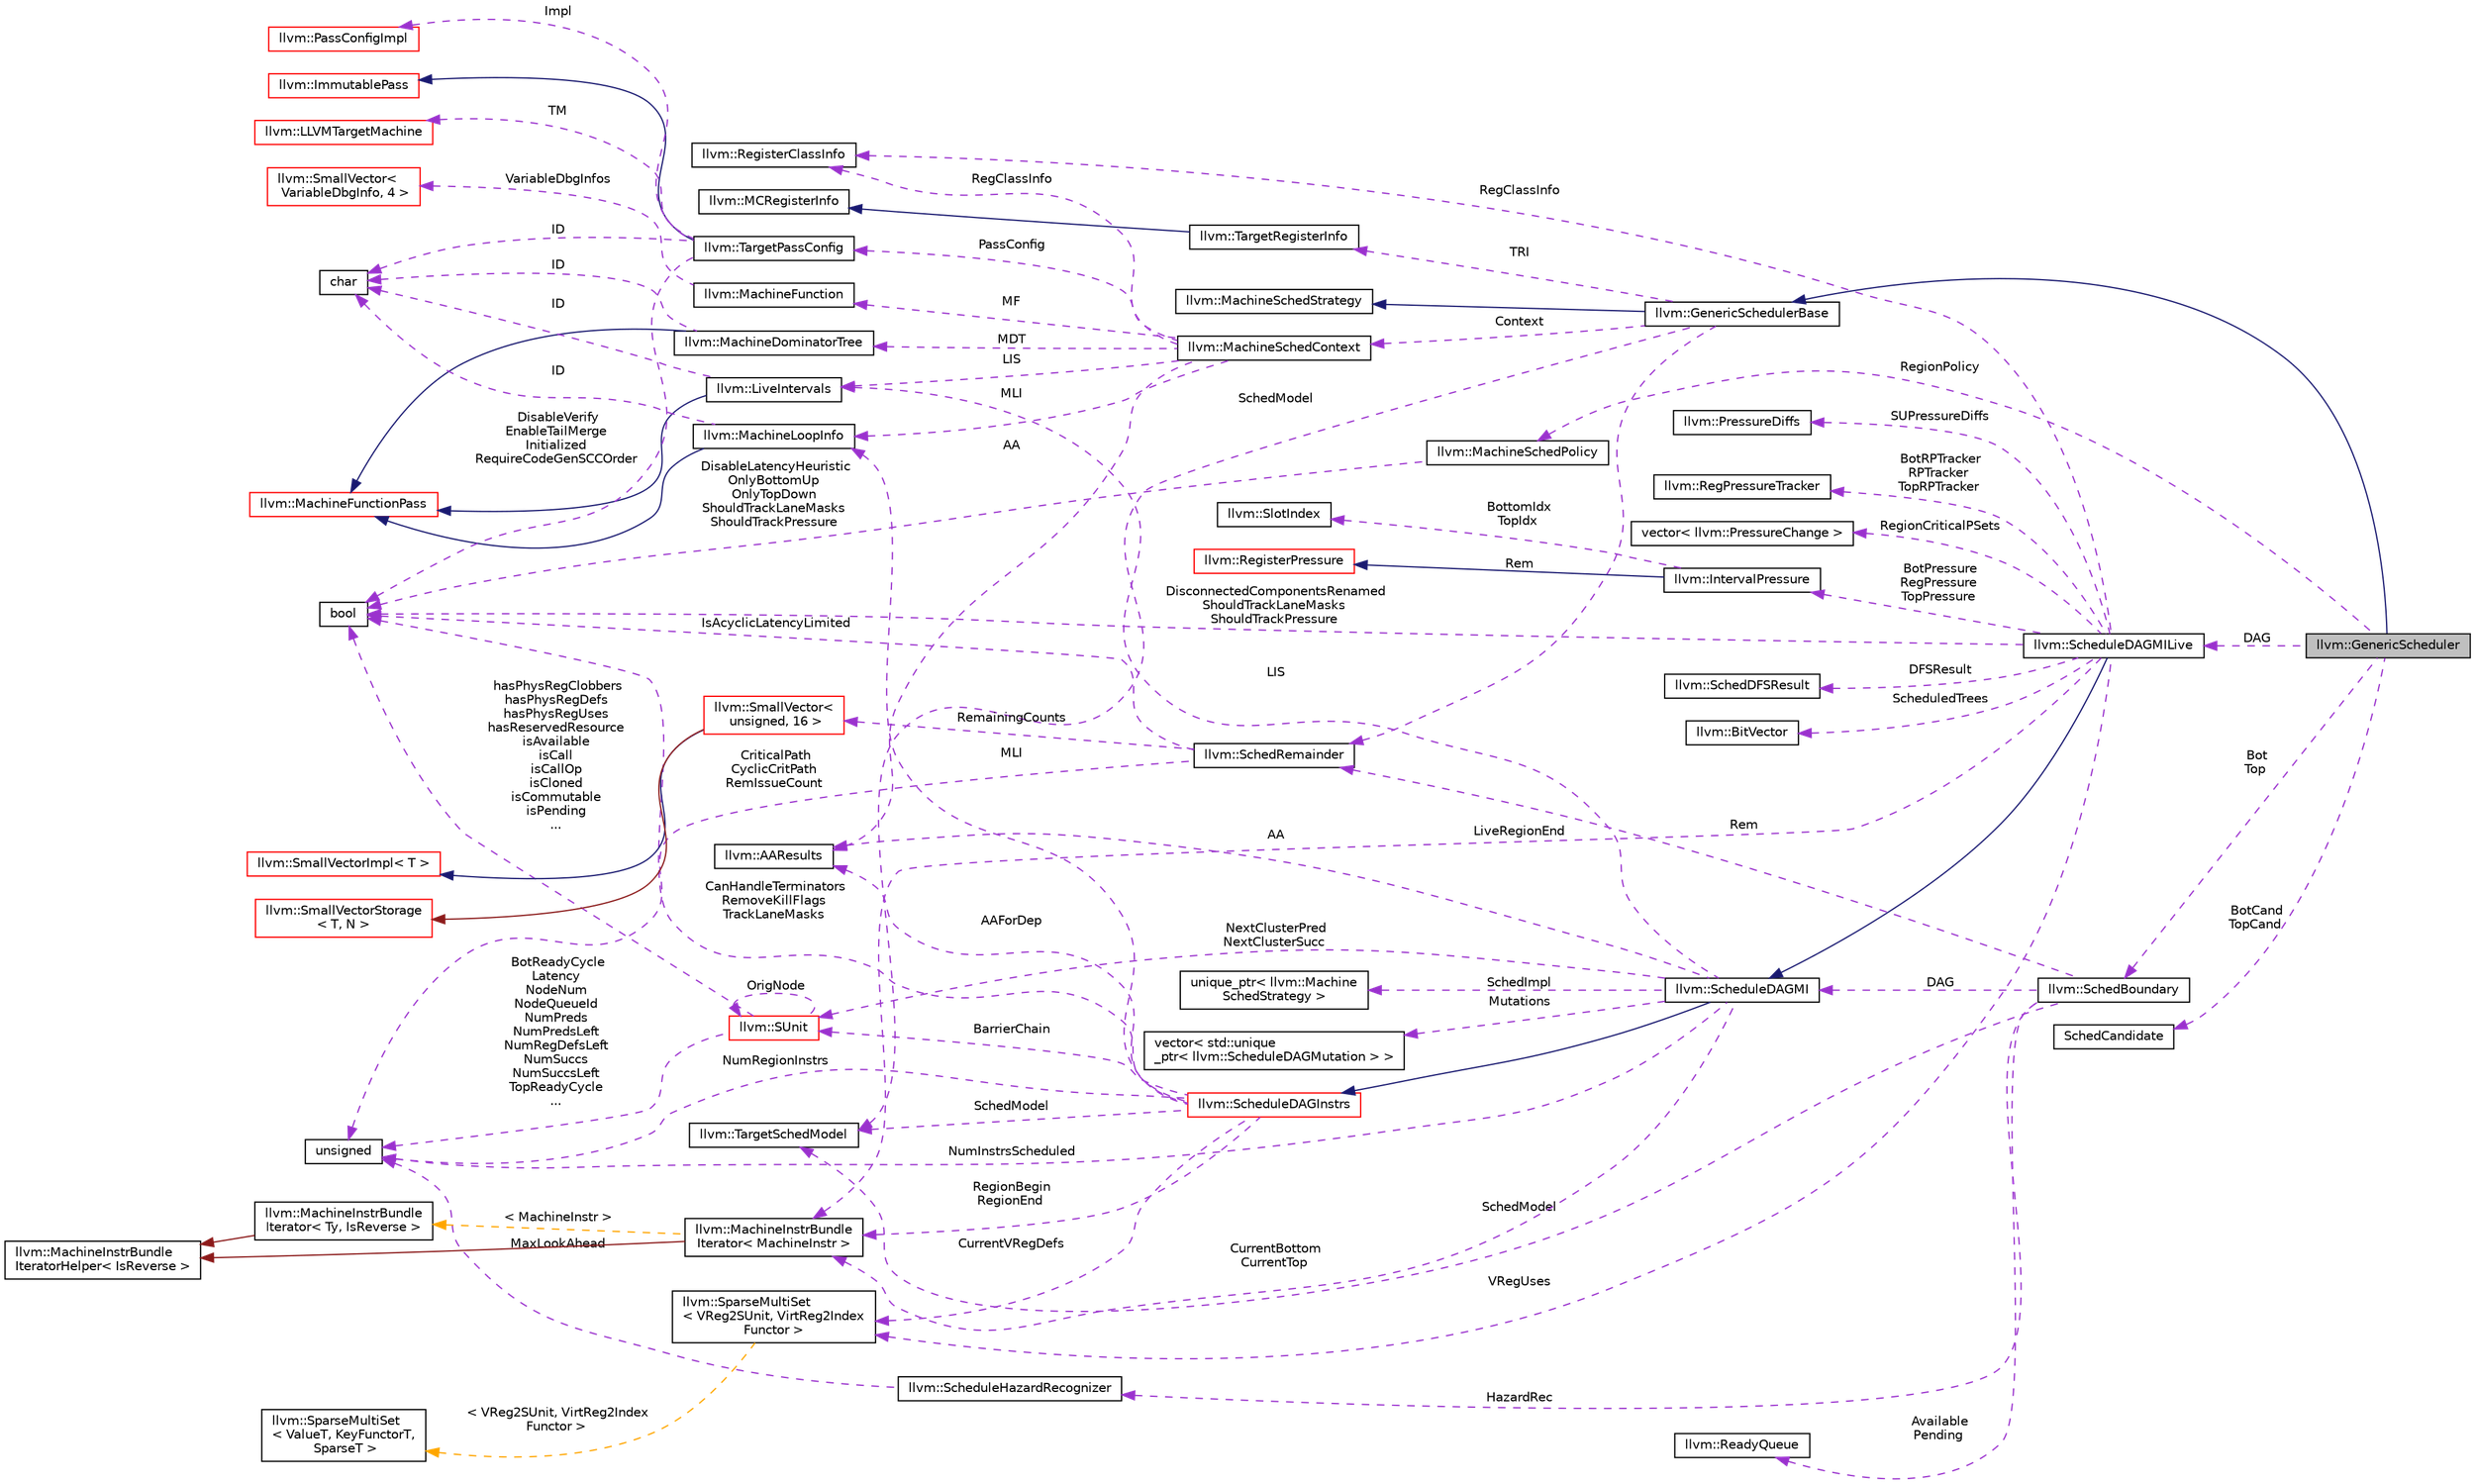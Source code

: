 digraph "llvm::GenericScheduler"
{
 // LATEX_PDF_SIZE
  bgcolor="transparent";
  edge [fontname="Helvetica",fontsize="10",labelfontname="Helvetica",labelfontsize="10"];
  node [fontname="Helvetica",fontsize="10",shape="box"];
  rankdir="LR";
  Node1 [label="llvm::GenericScheduler",height=0.2,width=0.4,color="black", fillcolor="grey75", style="filled", fontcolor="black",tooltip="GenericScheduler shrinks the unscheduled zone using heuristics to balance the schedule."];
  Node2 -> Node1 [dir="back",color="midnightblue",fontsize="10",style="solid",fontname="Helvetica"];
  Node2 [label="llvm::GenericSchedulerBase",height=0.2,width=0.4,color="black",URL="$classllvm_1_1GenericSchedulerBase.html",tooltip="Base class for GenericScheduler."];
  Node3 -> Node2 [dir="back",color="midnightblue",fontsize="10",style="solid",fontname="Helvetica"];
  Node3 [label="llvm::MachineSchedStrategy",height=0.2,width=0.4,color="black",URL="$classllvm_1_1MachineSchedStrategy.html",tooltip="MachineSchedStrategy - Interface to the scheduling algorithm used by ScheduleDAGMI."];
  Node4 -> Node2 [dir="back",color="darkorchid3",fontsize="10",style="dashed",label=" Context" ,fontname="Helvetica"];
  Node4 [label="llvm::MachineSchedContext",height=0.2,width=0.4,color="black",URL="$structllvm_1_1MachineSchedContext.html",tooltip="MachineSchedContext provides enough context from the MachineScheduler pass for the target to instanti..."];
  Node5 -> Node4 [dir="back",color="darkorchid3",fontsize="10",style="dashed",label=" MF" ,fontname="Helvetica"];
  Node5 [label="llvm::MachineFunction",height=0.2,width=0.4,color="black",URL="$classllvm_1_1MachineFunction.html",tooltip=" "];
  Node6 -> Node5 [dir="back",color="darkorchid3",fontsize="10",style="dashed",label=" VariableDbgInfos" ,fontname="Helvetica"];
  Node6 [label="llvm::SmallVector\<\l VariableDbgInfo, 4 \>",height=0.2,width=0.4,color="red",URL="$classllvm_1_1SmallVector.html",tooltip=" "];
  Node22 -> Node4 [dir="back",color="darkorchid3",fontsize="10",style="dashed",label=" MLI" ,fontname="Helvetica"];
  Node22 [label="llvm::MachineLoopInfo",height=0.2,width=0.4,color="black",URL="$classllvm_1_1MachineLoopInfo.html",tooltip=" "];
  Node23 -> Node22 [dir="back",color="midnightblue",fontsize="10",style="solid",fontname="Helvetica"];
  Node23 [label="llvm::MachineFunctionPass",height=0.2,width=0.4,color="red",URL="$classllvm_1_1MachineFunctionPass.html",tooltip="MachineFunctionPass - This class adapts the FunctionPass interface to allow convenient creation of pa..."];
  Node16 -> Node22 [dir="back",color="darkorchid3",fontsize="10",style="dashed",label=" ID" ,fontname="Helvetica"];
  Node16 [label="char",height=0.2,width=0.4,color="black",URL="$classchar.html",tooltip=" "];
  Node26 -> Node4 [dir="back",color="darkorchid3",fontsize="10",style="dashed",label=" MDT" ,fontname="Helvetica"];
  Node26 [label="llvm::MachineDominatorTree",height=0.2,width=0.4,color="black",URL="$classllvm_1_1MachineDominatorTree.html",tooltip="DominatorTree Class - Concrete subclass of DominatorTreeBase that is used to compute a normal dominat..."];
  Node23 -> Node26 [dir="back",color="midnightblue",fontsize="10",style="solid",fontname="Helvetica"];
  Node16 -> Node26 [dir="back",color="darkorchid3",fontsize="10",style="dashed",label=" ID" ,fontname="Helvetica"];
  Node27 -> Node4 [dir="back",color="darkorchid3",fontsize="10",style="dashed",label=" PassConfig" ,fontname="Helvetica"];
  Node27 [label="llvm::TargetPassConfig",height=0.2,width=0.4,color="black",URL="$classllvm_1_1TargetPassConfig.html",tooltip="Target-Independent Code Generator Pass Configuration Options."];
  Node28 -> Node27 [dir="back",color="midnightblue",fontsize="10",style="solid",fontname="Helvetica"];
  Node28 [label="llvm::ImmutablePass",height=0.2,width=0.4,color="red",URL="$classllvm_1_1ImmutablePass.html",tooltip="ImmutablePass class - This class is used to provide information that does not need to be run."];
  Node30 -> Node27 [dir="back",color="darkorchid3",fontsize="10",style="dashed",label=" TM" ,fontname="Helvetica"];
  Node30 [label="llvm::LLVMTargetMachine",height=0.2,width=0.4,color="red",URL="$classllvm_1_1LLVMTargetMachine.html",tooltip="This class describes a target machine that is implemented with the LLVM target-independent code gener..."];
  Node57 -> Node27 [dir="back",color="darkorchid3",fontsize="10",style="dashed",label=" Impl" ,fontname="Helvetica"];
  Node57 [label="llvm::PassConfigImpl",height=0.2,width=0.4,color="red",URL="$classllvm_1_1PassConfigImpl.html",tooltip=" "];
  Node54 -> Node27 [dir="back",color="darkorchid3",fontsize="10",style="dashed",label=" DisableVerify\nEnableTailMerge\nInitialized\nRequireCodeGenSCCOrder" ,fontname="Helvetica"];
  Node54 [label="bool",height=0.2,width=0.4,color="black",URL="$classbool.html",tooltip=" "];
  Node16 -> Node27 [dir="back",color="darkorchid3",fontsize="10",style="dashed",label=" ID" ,fontname="Helvetica"];
  Node66 -> Node4 [dir="back",color="darkorchid3",fontsize="10",style="dashed",label=" AA" ,fontname="Helvetica"];
  Node66 [label="llvm::AAResults",height=0.2,width=0.4,color="black",URL="$classllvm_1_1AAResults.html",tooltip=" "];
  Node67 -> Node4 [dir="back",color="darkorchid3",fontsize="10",style="dashed",label=" LIS" ,fontname="Helvetica"];
  Node67 [label="llvm::LiveIntervals",height=0.2,width=0.4,color="black",URL="$classllvm_1_1LiveIntervals.html",tooltip=" "];
  Node23 -> Node67 [dir="back",color="midnightblue",fontsize="10",style="solid",fontname="Helvetica"];
  Node16 -> Node67 [dir="back",color="darkorchid3",fontsize="10",style="dashed",label=" ID" ,fontname="Helvetica"];
  Node68 -> Node4 [dir="back",color="darkorchid3",fontsize="10",style="dashed",label=" RegClassInfo" ,fontname="Helvetica"];
  Node68 [label="llvm::RegisterClassInfo",height=0.2,width=0.4,color="black",URL="$classllvm_1_1RegisterClassInfo.html",tooltip=" "];
  Node69 -> Node2 [dir="back",color="darkorchid3",fontsize="10",style="dashed",label=" SchedModel" ,fontname="Helvetica"];
  Node69 [label="llvm::TargetSchedModel",height=0.2,width=0.4,color="black",URL="$classllvm_1_1TargetSchedModel.html",tooltip="Provide an instruction scheduling machine model to CodeGen passes."];
  Node70 -> Node2 [dir="back",color="darkorchid3",fontsize="10",style="dashed",label=" TRI" ,fontname="Helvetica"];
  Node70 [label="llvm::TargetRegisterInfo",height=0.2,width=0.4,color="black",URL="$classllvm_1_1TargetRegisterInfo.html",tooltip="TargetRegisterInfo base class - We assume that the target defines a static array of TargetRegisterDes..."];
  Node71 -> Node70 [dir="back",color="midnightblue",fontsize="10",style="solid",fontname="Helvetica"];
  Node71 [label="llvm::MCRegisterInfo",height=0.2,width=0.4,color="black",URL="$classllvm_1_1MCRegisterInfo.html",tooltip="MCRegisterInfo base class - We assume that the target defines a static array of MCRegisterDesc object..."];
  Node72 -> Node2 [dir="back",color="darkorchid3",fontsize="10",style="dashed",label=" Rem" ,fontname="Helvetica"];
  Node72 [label="llvm::SchedRemainder",height=0.2,width=0.4,color="black",URL="$structllvm_1_1SchedRemainder.html",tooltip="Summarize the unscheduled region."];
  Node12 -> Node72 [dir="back",color="darkorchid3",fontsize="10",style="dashed",label=" CriticalPath\nCyclicCritPath\nRemIssueCount" ,fontname="Helvetica"];
  Node12 [label="unsigned",height=0.2,width=0.4,color="black",URL="$classunsigned.html",tooltip=" "];
  Node54 -> Node72 [dir="back",color="darkorchid3",fontsize="10",style="dashed",label=" IsAcyclicLatencyLimited" ,fontname="Helvetica"];
  Node73 -> Node72 [dir="back",color="darkorchid3",fontsize="10",style="dashed",label=" RemainingCounts" ,fontname="Helvetica"];
  Node73 [label="llvm::SmallVector\<\l unsigned, 16 \>",height=0.2,width=0.4,color="red",URL="$classllvm_1_1SmallVector.html",tooltip=" "];
  Node74 -> Node73 [dir="back",color="midnightblue",fontsize="10",style="solid",fontname="Helvetica"];
  Node74 [label="llvm::SmallVectorImpl\< T \>",height=0.2,width=0.4,color="red",URL="$classllvm_1_1SmallVectorImpl.html",tooltip="This class consists of common code factored out of the SmallVector class to reduce code duplication b..."];
  Node75 -> Node73 [dir="back",color="firebrick4",fontsize="10",style="solid",fontname="Helvetica"];
  Node75 [label="llvm::SmallVectorStorage\l\< T, N \>",height=0.2,width=0.4,color="red",URL="$structllvm_1_1SmallVectorStorage.html",tooltip="Storage for the SmallVector elements."];
  Node76 -> Node1 [dir="back",color="darkorchid3",fontsize="10",style="dashed",label=" DAG" ,fontname="Helvetica"];
  Node76 [label="llvm::ScheduleDAGMILive",height=0.2,width=0.4,color="black",URL="$classllvm_1_1ScheduleDAGMILive.html",tooltip="ScheduleDAGMILive is an implementation of ScheduleDAGInstrs that schedules machine instructions while..."];
  Node77 -> Node76 [dir="back",color="midnightblue",fontsize="10",style="solid",fontname="Helvetica"];
  Node77 [label="llvm::ScheduleDAGMI",height=0.2,width=0.4,color="black",URL="$classllvm_1_1ScheduleDAGMI.html",tooltip="ScheduleDAGMI is an implementation of ScheduleDAGInstrs that simply schedules machine instructions ac..."];
  Node78 -> Node77 [dir="back",color="midnightblue",fontsize="10",style="solid",fontname="Helvetica"];
  Node78 [label="llvm::ScheduleDAGInstrs",height=0.2,width=0.4,color="red",URL="$classllvm_1_1ScheduleDAGInstrs.html",tooltip="A ScheduleDAG for scheduling lists of MachineInstr."];
  Node22 -> Node78 [dir="back",color="darkorchid3",fontsize="10",style="dashed",label=" MLI" ,fontname="Helvetica"];
  Node69 -> Node78 [dir="back",color="darkorchid3",fontsize="10",style="dashed",label=" SchedModel" ,fontname="Helvetica"];
  Node54 -> Node78 [dir="back",color="darkorchid3",fontsize="10",style="dashed",label=" CanHandleTerminators\nRemoveKillFlags\nTrackLaneMasks" ,fontname="Helvetica"];
  Node111 -> Node78 [dir="back",color="darkorchid3",fontsize="10",style="dashed",label=" RegionBegin\nRegionEnd" ,fontname="Helvetica"];
  Node111 [label="llvm::MachineInstrBundle\lIterator\< MachineInstr \>",height=0.2,width=0.4,color="black",URL="$classllvm_1_1MachineInstrBundleIterator.html",tooltip=" "];
  Node112 -> Node111 [dir="back",color="firebrick4",fontsize="10",style="solid",fontname="Helvetica"];
  Node112 [label="llvm::MachineInstrBundle\lIteratorHelper\< IsReverse \>",height=0.2,width=0.4,color="black",URL="$structllvm_1_1MachineInstrBundleIteratorHelper.html",tooltip=" "];
  Node113 -> Node111 [dir="back",color="orange",fontsize="10",style="dashed",label=" \< MachineInstr \>" ,fontname="Helvetica"];
  Node113 [label="llvm::MachineInstrBundle\lIterator\< Ty, IsReverse \>",height=0.2,width=0.4,color="black",URL="$classllvm_1_1MachineInstrBundleIterator.html",tooltip="MachineBasicBlock iterator that automatically skips over MIs that are inside bundles (i...."];
  Node112 -> Node113 [dir="back",color="firebrick4",fontsize="10",style="solid",fontname="Helvetica"];
  Node12 -> Node78 [dir="back",color="darkorchid3",fontsize="10",style="dashed",label=" NumRegionInstrs" ,fontname="Helvetica"];
  Node118 -> Node78 [dir="back",color="darkorchid3",fontsize="10",style="dashed",label=" CurrentVRegDefs" ,fontname="Helvetica"];
  Node118 [label="llvm::SparseMultiSet\l\< VReg2SUnit, VirtReg2Index\lFunctor \>",height=0.2,width=0.4,color="black",URL="$classllvm_1_1SparseMultiSet.html",tooltip=" "];
  Node117 -> Node118 [dir="back",color="orange",fontsize="10",style="dashed",label=" \< VReg2SUnit, VirtReg2Index\lFunctor \>" ,fontname="Helvetica"];
  Node117 [label="llvm::SparseMultiSet\l\< ValueT, KeyFunctorT,\l SparseT \>",height=0.2,width=0.4,color="black",URL="$classllvm_1_1SparseMultiSet.html",tooltip="Fast multiset implementation for objects that can be identified by small unsigned keys."];
  Node66 -> Node78 [dir="back",color="darkorchid3",fontsize="10",style="dashed",label=" AAForDep" ,fontname="Helvetica"];
  Node84 -> Node78 [dir="back",color="darkorchid3",fontsize="10",style="dashed",label=" BarrierChain" ,fontname="Helvetica"];
  Node84 [label="llvm::SUnit",height=0.2,width=0.4,color="red",URL="$classllvm_1_1SUnit.html",tooltip="Scheduling unit. This is a node in the scheduling DAG."];
  Node84 -> Node84 [dir="back",color="darkorchid3",fontsize="10",style="dashed",label=" OrigNode" ,fontname="Helvetica"];
  Node12 -> Node84 [dir="back",color="darkorchid3",fontsize="10",style="dashed",label=" BotReadyCycle\nLatency\nNodeNum\nNodeQueueId\nNumPreds\nNumPredsLeft\nNumRegDefsLeft\nNumSuccs\nNumSuccsLeft\nTopReadyCycle\n..." ,fontname="Helvetica"];
  Node54 -> Node84 [dir="back",color="darkorchid3",fontsize="10",style="dashed",label=" hasPhysRegClobbers\nhasPhysRegDefs\nhasPhysRegUses\nhasReservedResource\nisAvailable\nisCall\nisCallOp\nisCloned\nisCommutable\nisPending\n..." ,fontname="Helvetica"];
  Node66 -> Node77 [dir="back",color="darkorchid3",fontsize="10",style="dashed",label=" AA" ,fontname="Helvetica"];
  Node67 -> Node77 [dir="back",color="darkorchid3",fontsize="10",style="dashed",label=" LIS" ,fontname="Helvetica"];
  Node131 -> Node77 [dir="back",color="darkorchid3",fontsize="10",style="dashed",label=" SchedImpl" ,fontname="Helvetica"];
  Node131 [label="unique_ptr\< llvm::Machine\lSchedStrategy \>",height=0.2,width=0.4,color="black",tooltip=" "];
  Node132 -> Node77 [dir="back",color="darkorchid3",fontsize="10",style="dashed",label=" Mutations" ,fontname="Helvetica"];
  Node132 [label="vector\< std::unique\l_ptr\< llvm::ScheduleDAGMutation \> \>",height=0.2,width=0.4,color="black",tooltip=" "];
  Node111 -> Node77 [dir="back",color="darkorchid3",fontsize="10",style="dashed",label=" CurrentBottom\nCurrentTop" ,fontname="Helvetica"];
  Node84 -> Node77 [dir="back",color="darkorchid3",fontsize="10",style="dashed",label=" NextClusterPred\nNextClusterSucc" ,fontname="Helvetica"];
  Node12 -> Node77 [dir="back",color="darkorchid3",fontsize="10",style="dashed",label=" NumInstrsScheduled" ,fontname="Helvetica"];
  Node68 -> Node76 [dir="back",color="darkorchid3",fontsize="10",style="dashed",label=" RegClassInfo" ,fontname="Helvetica"];
  Node133 -> Node76 [dir="back",color="darkorchid3",fontsize="10",style="dashed",label=" DFSResult" ,fontname="Helvetica"];
  Node133 [label="llvm::SchedDFSResult",height=0.2,width=0.4,color="black",URL="$classllvm_1_1SchedDFSResult.html",tooltip="Compute the values of each DAG node for various metrics during DFS."];
  Node134 -> Node76 [dir="back",color="darkorchid3",fontsize="10",style="dashed",label=" ScheduledTrees" ,fontname="Helvetica"];
  Node134 [label="llvm::BitVector",height=0.2,width=0.4,color="black",URL="$classllvm_1_1BitVector.html",tooltip=" "];
  Node111 -> Node76 [dir="back",color="darkorchid3",fontsize="10",style="dashed",label=" LiveRegionEnd" ,fontname="Helvetica"];
  Node118 -> Node76 [dir="back",color="darkorchid3",fontsize="10",style="dashed",label=" VRegUses" ,fontname="Helvetica"];
  Node135 -> Node76 [dir="back",color="darkorchid3",fontsize="10",style="dashed",label=" SUPressureDiffs" ,fontname="Helvetica"];
  Node135 [label="llvm::PressureDiffs",height=0.2,width=0.4,color="black",URL="$classllvm_1_1PressureDiffs.html",tooltip="Array of PressureDiffs."];
  Node54 -> Node76 [dir="back",color="darkorchid3",fontsize="10",style="dashed",label=" DisconnectedComponentsRenamed\nShouldTrackLaneMasks\nShouldTrackPressure" ,fontname="Helvetica"];
  Node136 -> Node76 [dir="back",color="darkorchid3",fontsize="10",style="dashed",label=" BotPressure\nRegPressure\nTopPressure" ,fontname="Helvetica"];
  Node136 [label="llvm::IntervalPressure",height=0.2,width=0.4,color="black",URL="$structllvm_1_1IntervalPressure.html",tooltip="RegisterPressure computed within a region of instructions delimited by TopIdx and BottomIdx."];
  Node137 -> Node136 [dir="back",color="midnightblue",fontsize="10",style="solid",fontname="Helvetica"];
  Node137 [label="llvm::RegisterPressure",height=0.2,width=0.4,color="red",URL="$structllvm_1_1RegisterPressure.html",tooltip="Base class for register pressure results."];
  Node142 -> Node136 [dir="back",color="darkorchid3",fontsize="10",style="dashed",label=" BottomIdx\nTopIdx" ,fontname="Helvetica"];
  Node142 [label="llvm::SlotIndex",height=0.2,width=0.4,color="black",URL="$classllvm_1_1SlotIndex.html",tooltip="SlotIndex - An opaque wrapper around machine indexes."];
  Node143 -> Node76 [dir="back",color="darkorchid3",fontsize="10",style="dashed",label=" BotRPTracker\nRPTracker\nTopRPTracker" ,fontname="Helvetica"];
  Node143 [label="llvm::RegPressureTracker",height=0.2,width=0.4,color="black",URL="$classllvm_1_1RegPressureTracker.html",tooltip="Track the current register pressure at some position in the instruction stream, and remember the high..."];
  Node144 -> Node76 [dir="back",color="darkorchid3",fontsize="10",style="dashed",label=" RegionCriticalPSets" ,fontname="Helvetica"];
  Node144 [label="vector\< llvm::PressureChange \>",height=0.2,width=0.4,color="black",tooltip=" "];
  Node145 -> Node1 [dir="back",color="darkorchid3",fontsize="10",style="dashed",label=" RegionPolicy" ,fontname="Helvetica"];
  Node145 [label="llvm::MachineSchedPolicy",height=0.2,width=0.4,color="black",URL="$structllvm_1_1MachineSchedPolicy.html",tooltip="Define a generic scheduling policy for targets that don't provide their own MachineSchedStrategy."];
  Node54 -> Node145 [dir="back",color="darkorchid3",fontsize="10",style="dashed",label=" DisableLatencyHeuristic\nOnlyBottomUp\nOnlyTopDown\nShouldTrackLaneMasks\nShouldTrackPressure" ,fontname="Helvetica"];
  Node146 -> Node1 [dir="back",color="darkorchid3",fontsize="10",style="dashed",label=" Bot\nTop" ,fontname="Helvetica"];
  Node146 [label="llvm::SchedBoundary",height=0.2,width=0.4,color="black",URL="$classllvm_1_1SchedBoundary.html",tooltip="Each Scheduling boundary is associated with ready queues."];
  Node77 -> Node146 [dir="back",color="darkorchid3",fontsize="10",style="dashed",label=" DAG" ,fontname="Helvetica"];
  Node69 -> Node146 [dir="back",color="darkorchid3",fontsize="10",style="dashed",label=" SchedModel" ,fontname="Helvetica"];
  Node72 -> Node146 [dir="back",color="darkorchid3",fontsize="10",style="dashed",label=" Rem" ,fontname="Helvetica"];
  Node147 -> Node146 [dir="back",color="darkorchid3",fontsize="10",style="dashed",label=" Available\nPending" ,fontname="Helvetica"];
  Node147 [label="llvm::ReadyQueue",height=0.2,width=0.4,color="black",URL="$classllvm_1_1ReadyQueue.html",tooltip="Helpers for implementing custom MachineSchedStrategy classes."];
  Node148 -> Node146 [dir="back",color="darkorchid3",fontsize="10",style="dashed",label=" HazardRec" ,fontname="Helvetica"];
  Node148 [label="llvm::ScheduleHazardRecognizer",height=0.2,width=0.4,color="black",URL="$classllvm_1_1ScheduleHazardRecognizer.html",tooltip="HazardRecognizer - This determines whether or not an instruction can be issued this cycle,..."];
  Node12 -> Node148 [dir="back",color="darkorchid3",fontsize="10",style="dashed",label=" MaxLookAhead" ,fontname="Helvetica"];
  Node149 -> Node1 [dir="back",color="darkorchid3",fontsize="10",style="dashed",label=" BotCand\nTopCand" ,fontname="Helvetica"];
  Node149 [label="SchedCandidate",height=0.2,width=0.4,color="black",tooltip=" "];
}
